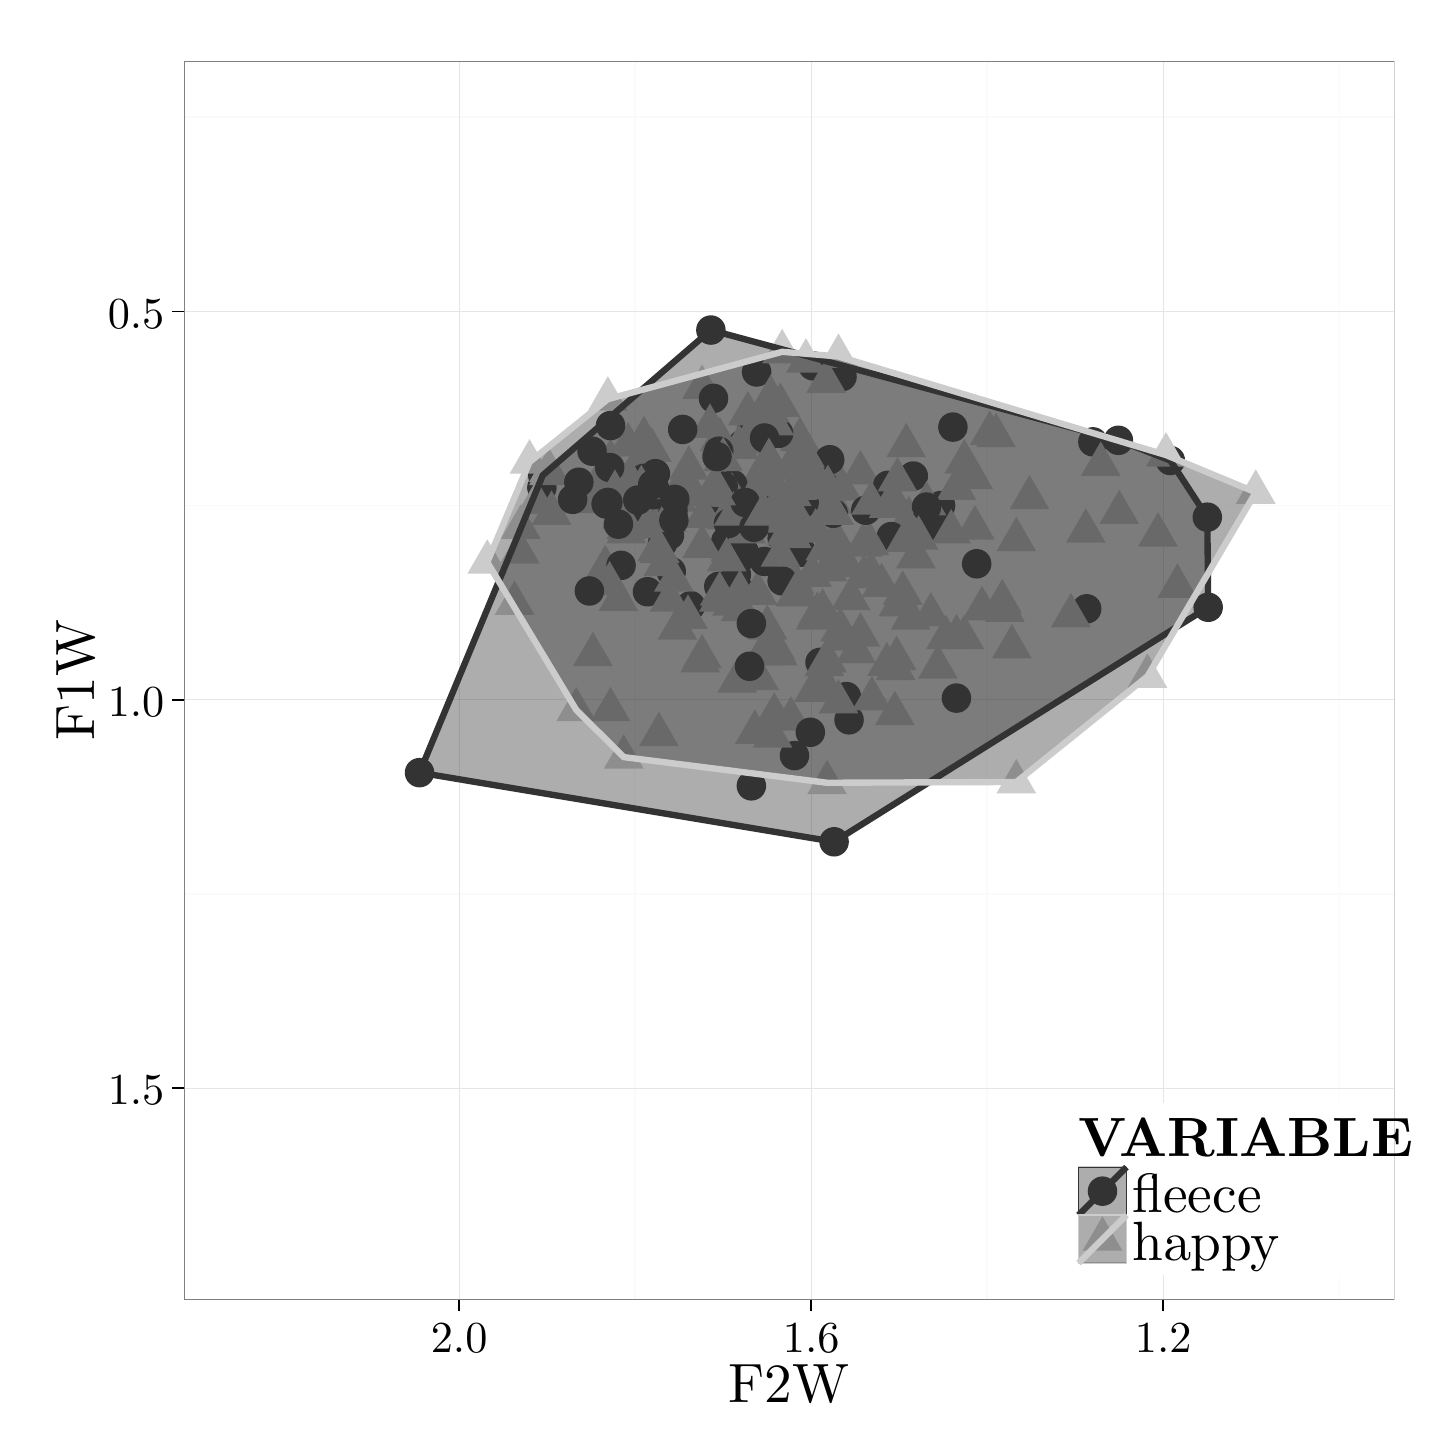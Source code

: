 % Created by tikzDevice version 0.8.1 on 2016-02-09 02:14:19
% !TEX encoding = UTF-8 Unicode
\begin{tikzpicture}[x=1pt,y=1pt]
\definecolor{fillColor}{RGB}{255,255,255}
\path[use as bounding box,fill=fillColor,fill opacity=0.00] (0,0) rectangle (505.89,505.89);
\begin{scope}
\path[clip] (  0.00,  0.00) rectangle (505.89,505.89);
\definecolor{drawColor}{RGB}{255,255,255}
\definecolor{fillColor}{RGB}{255,255,255}

\path[draw=drawColor,line width= 0.6pt,line join=round,line cap=round,fill=fillColor] (  0.00, -0.00) rectangle (505.89,505.89);
\end{scope}
\begin{scope}
\path[clip] ( 56.50, 46.31) rectangle (493.85,493.84);
\definecolor{fillColor}{RGB}{255,255,255}

\path[fill=fillColor] ( 56.50, 46.31) rectangle (493.85,493.84);
\definecolor{drawColor}{gray}{0.98}

\path[draw=drawColor,line width= 0.6pt,line join=round] ( 56.50,473.50) --
	(493.85,473.50);

\path[draw=drawColor,line width= 0.6pt,line join=round] ( 56.50,333.21) --
	(493.85,333.21);

\path[draw=drawColor,line width= 0.6pt,line join=round] ( 56.50,192.91) --
	(493.85,192.91);

\path[draw=drawColor,line width= 0.6pt,line join=round] (473.97, 46.31) --
	(473.97,493.84);

\path[draw=drawColor,line width= 0.6pt,line join=round] (346.74, 46.31) --
	(346.74,493.84);

\path[draw=drawColor,line width= 0.6pt,line join=round] (219.51, 46.31) --
	(219.51,493.84);
\definecolor{drawColor}{gray}{0.90}

\path[draw=drawColor,line width= 0.2pt,line join=round] ( 56.50,403.36) --
	(493.85,403.36);

\path[draw=drawColor,line width= 0.2pt,line join=round] ( 56.50,263.06) --
	(493.85,263.06);

\path[draw=drawColor,line width= 0.2pt,line join=round] ( 56.50,122.77) --
	(493.85,122.77);

\path[draw=drawColor,line width= 0.2pt,line join=round] (410.35, 46.31) --
	(410.35,493.84);

\path[draw=drawColor,line width= 0.2pt,line join=round] (283.13, 46.31) --
	(283.13,493.84);

\path[draw=drawColor,line width= 0.2pt,line join=round] (155.90, 46.31) --
	(155.90,493.84);
\definecolor{fillColor}{gray}{0.80}

\path[fill=fillColor] (302.21,315.69) --
	(309.39,303.25) --
	(295.03,303.25) --
	cycle;
\definecolor{fillColor}{gray}{0.20}

\path[fill=fillColor] (257.68,302.06) circle (  5.33);

\path[fill=fillColor] (258.63,325.91) circle (  5.33);
\definecolor{fillColor}{gray}{0.80}

\path[fill=fillColor] (304.75,316.81) --
	(311.94,304.37) --
	(297.57,304.37) --
	cycle;
\definecolor{fillColor}{gray}{0.20}

\path[fill=fillColor] (263.41,381.47) circle (  5.33);
\definecolor{fillColor}{gray}{0.80}

\path[fill=fillColor] (282.81,340.94) --
	(289.99,328.50) --
	(275.62,328.50) --
	cycle;
\definecolor{fillColor}{gray}{0.20}

\path[fill=fillColor] (294.26,379.79) circle (  5.33);
\definecolor{fillColor}{gray}{0.80}

\path[fill=fillColor] (292.99,395.38) --
	(300.17,382.93) --
	(285.80,382.93) --
	cycle;

\path[fill=fillColor] (278.67,309.80) --
	(285.86,297.35) --
	(271.49,297.35) --
	cycle;

\path[fill=fillColor] (278.99,365.35) --
	(286.18,352.91) --
	(271.81,352.91) --
	cycle;

\path[fill=fillColor] (300.94,353.29) --
	(308.12,340.84) --
	(293.75,340.84) --
	cycle;
\definecolor{fillColor}{gray}{0.20}

\path[fill=fillColor] (283.76,383.71) circle (  5.33);

\path[fill=fillColor] (258.32,355.37) circle (  5.33);

\path[fill=fillColor] (239.55,297.01) circle (  5.33);
\definecolor{fillColor}{gray}{0.80}

\path[fill=fillColor] (301.89,327.19) --
	(309.08,314.75) --
	(294.71,314.75) --
	cycle;

\path[fill=fillColor] (288.53,386.40) --
	(295.72,373.95) --
	(281.35,373.95) --
	cycle;
\definecolor{fillColor}{gray}{0.20}

\path[fill=fillColor] (291.40,211.71) circle (  5.33);
\definecolor{fillColor}{gray}{0.80}

\path[fill=fillColor] (290.76,342.63) --
	(297.94,330.18) --
	(283.57,330.18) --
	cycle;

\path[fill=fillColor] (318.43,336.73) --
	(325.62,324.29) --
	(311.25,324.29) --
	cycle;
\definecolor{fillColor}{gray}{0.20}

\path[fill=fillColor] (261.50,360.14) circle (  5.33);
\definecolor{fillColor}{gray}{0.80}

\path[fill=fillColor] (271.99,377.70) --
	(279.18,365.26) --
	(264.81,365.26) --
	cycle;
\definecolor{fillColor}{gray}{0.20}

\path[fill=fillColor] (272.63,321.42) circle (  5.33);
\definecolor{fillColor}{gray}{0.80}

\path[fill=fillColor] (255.45,312.60) --
	(262.64,300.16) --
	(248.27,300.16) --
	cycle;

\path[fill=fillColor] (277.40,357.78) --
	(284.59,345.33) --
	(270.22,345.33) --
	cycle;

\path[fill=fillColor] (284.40,352.45) --
	(291.58,340.00) --
	(277.21,340.00) --
	cycle;

\path[fill=fillColor] (265.63,367.60) --
	(272.82,355.15) --
	(258.45,355.15) --
	cycle;

\path[fill=fillColor] (281.22,393.69) --
	(288.40,381.25) --
	(274.03,381.25) --
	cycle;
\definecolor{fillColor}{gray}{0.20}

\path[fill=fillColor] (271.36,359.30) circle (  5.33);
\definecolor{fillColor}{gray}{0.80}

\path[fill=fillColor] (297.44,307.83) --
	(304.62,295.39) --
	(290.25,295.39) --
	cycle;

\path[fill=fillColor] (268.18,375.74) --
	(275.36,363.29) --
	(260.99,363.29) --
	cycle;

\path[fill=fillColor] (317.48,363.11) --
	(324.66,350.67) --
	(310.29,350.67) --
	cycle;

\path[fill=fillColor] (338.47,293.80) --
	(345.65,281.36) --
	(331.28,281.36) --
	cycle;

\path[fill=fillColor] (268.81,355.81) --
	(276.00,343.37) --
	(261.63,343.37) --
	cycle;

\path[fill=fillColor] (243.69,384.15) --
	(250.87,371.71) --
	(236.50,371.71) --
	cycle;

\path[fill=fillColor] (260.23,374.61) --
	(267.41,362.17) --
	(253.04,362.17) --
	cycle;

\path[fill=fillColor] (265.95,350.76) --
	(273.14,338.32) --
	(258.77,338.32) --
	cycle;

\path[fill=fillColor] (272.63,397.06) --
	(279.81,384.62) --
	(265.44,384.62) --
	cycle;

\path[fill=fillColor] (265.00,353.29) --
	(272.18,340.84) --
	(257.81,340.84) --
	cycle;

\path[fill=fillColor] (268.49,380.51) --
	(275.68,368.06) --
	(261.31,368.06) --
	cycle;

\path[fill=fillColor] (257.04,362.55) --
	(264.23,350.10) --
	(249.86,350.10) --
	cycle;
\definecolor{fillColor}{gray}{0.20}

\path[fill=fillColor] (249.73,304.03) circle (  5.33);
\definecolor{fillColor}{gray}{0.80}

\path[fill=fillColor] (287.26,354.13) --
	(294.45,341.69) --
	(280.08,341.69) --
	cycle;
\definecolor{fillColor}{gray}{0.20}

\path[fill=fillColor] (246.87,396.62) circle (  5.33);

\path[fill=fillColor] (221.42,328.16) circle (  5.33);

\path[fill=fillColor] (286.31,276.53) circle (  5.33);
\definecolor{fillColor}{gray}{0.80}

\path[fill=fillColor] (291.71,328.88) --
	(298.90,316.43) --
	(284.53,316.43) --
	cycle;

\path[fill=fillColor] (277.08,313.73) --
	(284.27,301.28) --
	(269.90,301.28) --
	cycle;

\path[fill=fillColor] (254.50,305.87) --
	(261.68,293.43) --
	(247.32,293.43) --
	cycle;
\definecolor{fillColor}{gray}{0.20}

\path[fill=fillColor] (266.27,328.16) circle (  5.33);
\definecolor{fillColor}{gray}{0.80}

\path[fill=fillColor] (263.72,309.80) --
	(270.91,297.35) --
	(256.54,297.35) --
	cycle;

\path[fill=fillColor] (310.48,283.98) --
	(317.66,271.54) --
	(303.29,271.54) --
	cycle;
\definecolor{fillColor}{gray}{0.20}

\path[fill=fillColor] (232.55,309.36) circle (  5.33);

\path[fill=fillColor] (296.80,255.77) circle (  5.33);
\definecolor{fillColor}{gray}{0.80}

\path[fill=fillColor] (326.38,301.94) --
	(333.57,289.50) --
	(319.20,289.50) --
	cycle;

\path[fill=fillColor] (265.63,287.91) --
	(272.82,275.47) --
	(258.45,275.47) --
	cycle;
\definecolor{fillColor}{gray}{0.20}

\path[fill=fillColor] (295.85,264.18) circle (  5.33);
\definecolor{fillColor}{gray}{0.80}

\path[fill=fillColor] (331.79,293.80) --
	(338.98,281.36) --
	(324.61,281.36) --
	cycle;

\path[fill=fillColor] (284.72,300.82) --
	(291.90,288.38) --
	(277.53,288.38) --
	cycle;

\path[fill=fillColor] (271.04,287.91) --
	(278.22,275.47) --
	(263.85,275.47) --
	cycle;

\path[fill=fillColor] (249.73,307.27) --
	(256.91,294.83) --
	(242.54,294.83) --
	cycle;
\definecolor{fillColor}{gray}{0.20}

\path[fill=fillColor] (329.88,333.21) circle (  5.33);
\definecolor{fillColor}{gray}{0.80}

\path[fill=fillColor] (285.35,302.22) --
	(292.54,289.78) --
	(278.17,289.78) --
	cycle;
\definecolor{fillColor}{gray}{0.20}

\path[fill=fillColor] (229.37,319.46) circle (  5.33);

\path[fill=fillColor] (312.07,321.98) circle (  5.33);
\definecolor{fillColor}{gray}{0.80}

\path[fill=fillColor] (275.17,330.56) --
	(282.36,318.12) --
	(267.99,318.12) --
	cycle;

\path[fill=fillColor] (253.86,325.51) --
	(261.05,313.07) --
	(246.68,313.07) --
	cycle;
\definecolor{fillColor}{gray}{0.20}

\path[fill=fillColor] (223.97,302.06) circle (  5.33);
\definecolor{fillColor}{gray}{0.80}

\path[fill=fillColor] (289.17,318.22) --
	(296.35,305.77) --
	(281.98,305.77) --
	cycle;

\path[fill=fillColor] (257.68,303.91) --
	(264.87,291.46) --
	(250.50,291.46) --
	cycle;

\path[fill=fillColor] (224.60,339.82) --
	(231.79,327.38) --
	(217.42,327.38) --
	cycle;

\path[fill=fillColor] (320.98,322.99) --
	(328.16,310.54) --
	(313.79,310.54) --
	cycle;
\definecolor{fillColor}{gray}{0.20}

\path[fill=fillColor] (269.13,336.58) circle (  5.33);

\path[fill=fillColor] (310.80,340.50) circle (  5.33);

\path[fill=fillColor] (262.77,330.12) circle (  5.33);
\definecolor{fillColor}{gray}{0.80}

\path[fill=fillColor] (269.77,370.97) --
	(276.95,358.52) --
	(262.58,358.52) --
	cycle;

\path[fill=fillColor] (349.92,366.76) --
	(357.10,354.31) --
	(342.74,354.31) --
	cycle;
\definecolor{fillColor}{gray}{0.20}

\path[fill=fillColor] (289.49,339.10) circle (  5.33);
\definecolor{fillColor}{gray}{0.80}

\path[fill=fillColor] (216.33,333.65) --
	(223.52,321.20) --
	(209.15,321.20) --
	cycle;

\path[fill=fillColor] (319.07,300.82) --
	(326.25,288.38) --
	(311.88,288.38) --
	cycle;
\definecolor{fillColor}{gray}{0.20}

\path[fill=fillColor] (256.09,308.24) circle (  5.33);
\definecolor{fillColor}{gray}{0.80}

\path[fill=fillColor] (300.94,294.65) --
	(308.12,282.20) --
	(293.75,282.20) --
	cycle;
\definecolor{fillColor}{gray}{0.20}

\path[fill=fillColor] (250.68,335.45) circle (  5.33);
\definecolor{fillColor}{gray}{0.80}

\path[fill=fillColor] (231.92,307.27) --
	(239.10,294.83) --
	(224.73,294.83) --
	cycle;

\path[fill=fillColor] (278.99,361.15) --
	(286.18,348.70) --
	(271.81,348.70) --
	cycle;

\path[fill=fillColor] (233.51,314.57) --
	(240.69,302.12) --
	(226.32,302.12) --
	cycle;

\path[fill=fillColor] (262.77,259.57) --
	(269.95,247.13) --
	(255.58,247.13) --
	cycle;

\path[fill=fillColor] (277.72,323.55) --
	(284.90,311.10) --
	(270.53,311.10) --
	cycle;

\path[fill=fillColor] (267.22,297.45) --
	(274.41,285.01) --
	(260.04,285.01) --
	cycle;

\path[fill=fillColor] (317.16,328.88) --
	(324.34,316.43) --
	(309.97,316.43) --
	cycle;

\path[fill=fillColor] (252.27,337.02) --
	(259.46,324.57) --
	(245.09,324.57) --
	cycle;

\path[fill=fillColor] (285.67,353.85) --
	(292.86,341.41) --
	(278.49,341.41) --
	cycle;

\path[fill=fillColor] (292.67,327.76) --
	(299.85,315.31) --
	(285.48,315.31) --
	cycle;

\path[fill=fillColor] (218.56,353.01) --
	(225.74,340.56) --
	(211.37,340.56) --
	cycle;

\path[fill=fillColor] (259.91,364.51) --
	(267.09,352.07) --
	(252.72,352.07) --
	cycle;

\path[fill=fillColor] (277.40,354.97) --
	(284.59,342.53) --
	(270.22,342.53) --
	cycle;

\path[fill=fillColor] (225.56,361.43) --
	(232.74,348.98) --
	(218.37,348.98) --
	cycle;

\path[fill=fillColor] (265.95,335.89) --
	(273.14,323.45) --
	(258.77,323.45) --
	cycle;

\path[fill=fillColor] (234.78,343.47) --
	(241.96,331.02) --
	(227.59,331.02) --
	cycle;

\path[fill=fillColor] (264.36,368.72) --
	(271.54,356.28) --
	(257.18,356.28) --
	cycle;
\definecolor{fillColor}{gray}{0.20}

\path[fill=fillColor] (252.27,320.30) circle (  5.33);
\definecolor{fillColor}{gray}{0.80}

\path[fill=fillColor] (210.61,357.50) --
	(217.79,345.05) --
	(203.42,345.05) --
	cycle;
\definecolor{fillColor}{gray}{0.20}

\path[fill=fillColor] (233.19,331.24) circle (  5.33);
\definecolor{fillColor}{gray}{0.80}

\path[fill=fillColor] (287.90,276.69) --
	(295.08,264.24) --
	(280.71,264.24) --
	cycle;
\definecolor{fillColor}{gray}{0.20}

\path[fill=fillColor] (256.73,313.29) circle (  5.33);

\path[fill=fillColor] (247.82,371.93) circle (  5.33);
\definecolor{fillColor}{gray}{0.80}

\path[fill=fillColor] (262.45,346.56) --
	(269.64,334.11) --
	(255.27,334.11) --
	cycle;
\definecolor{fillColor}{gray}{0.20}

\path[fill=fillColor] (277.08,242.86) circle (  5.33);
\definecolor{fillColor}{gray}{0.80}

\path[fill=fillColor] (269.77,265.75) --
	(276.95,253.30) --
	(262.58,253.30) --
	cycle;
\definecolor{fillColor}{gray}{0.20}

\path[fill=fillColor] (220.47,332.65) circle (  5.33);
\definecolor{fillColor}{gray}{0.80}

\path[fill=fillColor] (287.90,283.98) --
	(295.08,271.54) --
	(280.71,271.54) --
	cycle;

\path[fill=fillColor] (299.35,288.75) --
	(306.53,276.31) --
	(292.16,276.31) --
	cycle;

\path[fill=fillColor] (284.08,274.73) --
	(291.27,262.28) --
	(276.90,262.28) --
	cycle;

\path[fill=fillColor] (259.59,339.54) --
	(266.77,327.10) --
	(252.40,327.10) --
	cycle;
\definecolor{fillColor}{gray}{0.20}

\path[fill=fillColor] (272.63,305.99) circle (  5.33);

\path[fill=fillColor] (254.82,340.78) circle (  5.33);

\path[fill=fillColor] (279.63,316.37) circle (  5.33);
\definecolor{fillColor}{gray}{0.80}

\path[fill=fillColor] (266.27,374.33) --
	(273.45,361.89) --
	(259.08,361.89) --
	cycle;

\path[fill=fillColor] (280.26,350.76) --
	(287.45,338.32) --
	(273.08,338.32) --
	cycle;
\definecolor{fillColor}{gray}{0.20}

\path[fill=fillColor] (291.08,330.40) circle (  5.33);
\definecolor{fillColor}{gray}{0.80}

\path[fill=fillColor] (316.20,309.80) --
	(323.39,297.35) --
	(309.02,297.35) --
	cycle;

\path[fill=fillColor] (313.98,286.23) --
	(321.16,273.78) --
	(306.79,273.78) --
	cycle;
\definecolor{fillColor}{gray}{0.20}

\path[fill=fillColor] (258.95,316.37) circle (  5.33);
\definecolor{fillColor}{gray}{0.80}

\path[fill=fillColor] (288.85,285.39) --
	(296.04,272.94) --
	(281.67,272.94) --
	cycle;
\definecolor{fillColor}{gray}{0.20}

\path[fill=fillColor] (266.27,357.62) circle (  5.33);
\definecolor{fillColor}{gray}{0.80}

\path[fill=fillColor] (277.40,309.24) --
	(284.59,296.79) --
	(270.22,296.79) --
	cycle;

\path[fill=fillColor] (288.85,339.82) --
	(296.04,327.38) --
	(281.67,327.38) --
	cycle;

\path[fill=fillColor] (266.27,351.89) --
	(273.45,339.44) --
	(259.08,339.44) --
	cycle;

\path[fill=fillColor] (244.32,337.58) --
	(251.51,325.13) --
	(237.14,325.13) --
	cycle;

\path[fill=fillColor] (254.50,345.15) --
	(261.68,332.71) --
	(247.32,332.71) --
	cycle;

\path[fill=fillColor] (313.34,266.31) --
	(320.53,253.86) --
	(306.16,253.86) --
	cycle;

\path[fill=fillColor] (250.05,365.35) --
	(257.23,352.91) --
	(242.86,352.91) --
	cycle;
\definecolor{fillColor}{gray}{0.20}

\path[fill=fillColor] (251.32,340.22) circle (  5.33);
\definecolor{fillColor}{gray}{0.80}

\path[fill=fillColor] (275.81,264.34) --
	(283.00,251.90) --
	(268.63,251.90) --
	cycle;

\path[fill=fillColor] (294.26,347.40) --
	(301.44,334.95) --
	(287.07,334.95) --
	cycle;

\path[fill=fillColor] (279.95,352.45) --
	(287.13,340.00) --
	(272.76,340.00) --
	cycle;

\path[fill=fillColor] (264.36,278.93) --
	(271.54,266.49) --
	(257.18,266.49) --
	cycle;

\path[fill=fillColor] (214.74,337.30) --
	(221.93,324.85) --
	(207.56,324.85) --
	cycle;

\path[fill=fillColor] (216.97,363.39) --
	(224.15,350.95) --
	(209.78,350.95) --
	cycle;

\path[fill=fillColor] (205.84,347.96) --
	(213.02,335.51) --
	(198.65,335.51) --
	cycle;

\path[fill=fillColor] (222.69,365.64) --
	(229.88,353.19) --
	(215.51,353.19) --
	cycle;

\path[fill=fillColor] (223.01,352.45) --
	(230.20,340.00) --
	(215.83,340.00) --
	cycle;

\path[fill=fillColor] (224.28,333.93) --
	(231.47,321.48) --
	(217.10,321.48) --
	cycle;

\path[fill=fillColor] (240.51,345.43) --
	(247.69,332.99) --
	(233.32,332.99) --
	cycle;

\path[fill=fillColor] (236.05,348.52) --
	(243.24,336.08) --
	(228.87,336.08) --
	cycle;

\path[fill=fillColor] (209.65,379.95) --
	(216.84,367.50) --
	(202.47,367.50) --
	cycle;
\definecolor{fillColor}{gray}{0.20}

\path[fill=fillColor] (226.83,344.71) circle (  5.33);
\definecolor{fillColor}{gray}{0.80}

\path[fill=fillColor] (246.55,370.12) --
	(253.73,357.68) --
	(239.36,357.68) --
	cycle;
\definecolor{fillColor}{gray}{0.20}

\path[fill=fillColor] (249.73,352.85) circle (  5.33);

\path[fill=fillColor] (231.92,322.55) circle (  5.33);

\path[fill=fillColor] (384.91,356.22) circle (  5.33);
\definecolor{fillColor}{gray}{0.80}

\path[fill=fillColor] (275.49,337.30) --
	(282.68,324.85) --
	(268.31,324.85) --
	cycle;
\definecolor{fillColor}{gray}{0.20}

\path[fill=fillColor] (327.97,325.07) circle (  5.33);
\definecolor{fillColor}{gray}{0.80}

\path[fill=fillColor] (259.59,331.96) --
	(266.77,319.52) --
	(252.40,319.52) --
	cycle;

\path[fill=fillColor] (283.44,316.25) --
	(290.63,303.81) --
	(276.26,303.81) --
	cycle;

\path[fill=fillColor] (362.01,344.31) --
	(369.19,331.87) --
	(354.82,331.87) --
	cycle;

\path[fill=fillColor] (357.24,329.16) --
	(364.42,316.71) --
	(350.05,316.71) --
	cycle;
\definecolor{fillColor}{gray}{0.20}

\path[fill=fillColor] (185.80,339.66) circle (  5.33);

\path[fill=fillColor] (226.51,339.38) circle (  5.33);

\path[fill=fillColor] (269.77,332.09) circle (  5.33);
\definecolor{fillColor}{gray}{0.80}

\path[fill=fillColor] (279.63,336.73) --
	(286.81,324.29) --
	(272.44,324.29) --
	cycle;

\path[fill=fillColor] (313.66,282.58) --
	(320.85,270.14) --
	(306.48,270.14) --
	cycle;
\definecolor{fillColor}{gray}{0.20}

\path[fill=fillColor] (226.19,337.14) circle (  5.33);
\definecolor{fillColor}{gray}{0.80}

\path[fill=fillColor] (274.54,343.75) --
	(281.72,331.31) --
	(267.35,331.31) --
	cycle;

\path[fill=fillColor] (285.99,347.40) --
	(293.17,334.95) --
	(278.80,334.95) --
	cycle;
\definecolor{fillColor}{gray}{0.20}

\path[fill=fillColor] (282.81,251.28) circle (  5.33);
\definecolor{fillColor}{gray}{0.80}

\path[fill=fillColor] (292.99,270.52) --
	(300.17,258.07) --
	(285.80,258.07) --
	cycle;
\definecolor{fillColor}{gray}{0.20}

\path[fill=fillColor] (266.27,313.01) circle (  5.33);
\definecolor{fillColor}{gray}{0.80}

\path[fill=fillColor] (293.62,296.61) --
	(300.81,284.17) --
	(286.44,284.17) --
	cycle;

\path[fill=fillColor] (287.58,338.98) --
	(294.76,326.54) --
	(280.39,326.54) --
	cycle;

\path[fill=fillColor] (333.70,331.96) --
	(340.88,319.52) --
	(326.51,319.52) --
	cycle;

\path[fill=fillColor] (228.42,324.95) --
	(235.60,312.51) --
	(221.23,312.51) --
	cycle;

\path[fill=fillColor] (314.61,305.59) --
	(321.80,293.15) --
	(307.43,293.15) --
	cycle;

\path[fill=fillColor] (335.61,294.09) --
	(342.79,281.64) --
	(328.42,281.64) --
	cycle;

\path[fill=fillColor] (238.60,301.10) --
	(245.78,288.66) --
	(231.41,288.66) --
	cycle;

\path[fill=fillColor] (341.65,351.61) --
	(348.84,339.16) --
	(334.47,339.16) --
	cycle;

\path[fill=fillColor] (243.69,326.63) --
	(250.87,314.19) --
	(236.50,314.19) --
	cycle;

\path[fill=fillColor] (328.93,283.14) --
	(336.11,270.70) --
	(321.74,270.70) --
	cycle;

\path[fill=fillColor] (288.85,241.34) --
	(296.04,228.89) --
	(281.67,228.89) --
	cycle;

\path[fill=fillColor] (216.33,331.96) --
	(223.52,319.52) --
	(209.15,319.52) --
	cycle;

\path[fill=fillColor] (308.57,312.60) --
	(315.76,300.16) --
	(301.39,300.16) --
	cycle;

\path[fill=fillColor] (267.22,297.17) --
	(274.41,284.73) --
	(260.04,284.73) --
	cycle;

\path[fill=fillColor] (287.26,303.34) --
	(294.45,290.90) --
	(280.08,290.90) --
	cycle;

\path[fill=fillColor] (288.22,325.79) --
	(295.40,313.35) --
	(281.03,313.35) --
	cycle;

\path[fill=fillColor] (295.85,319.90) --
	(303.03,307.46) --
	(288.66,307.46) --
	cycle;

\path[fill=fillColor] (279.31,334.21) --
	(286.49,321.77) --
	(272.12,321.77) --
	cycle;

\path[fill=fillColor] (251.32,358.06) --
	(258.50,345.61) --
	(244.13,345.61) --
	cycle;

\path[fill=fillColor] (257.36,310.08) --
	(264.55,297.63) --
	(250.18,297.63) --
	cycle;
\definecolor{fillColor}{gray}{0.20}

\path[fill=fillColor] (289.81,349.76) circle (  5.33);
\definecolor{fillColor}{gray}{0.80}

\path[fill=fillColor] (189.30,338.70) --
	(196.48,326.25) --
	(182.11,326.25) --
	cycle;
\definecolor{fillColor}{gray}{0.20}

\path[fill=fillColor] (186.12,344.15) circle (  5.33);

\path[fill=fillColor] (253.23,326.75) circle (  5.33);
\definecolor{fillColor}{gray}{0.80}

\path[fill=fillColor] (357.24,241.62) --
	(364.42,229.17) --
	(350.05,229.17) --
	cycle;
\definecolor{fillColor}{gray}{0.20}

\path[fill=fillColor] (426.26,329.00) circle (  5.33);
\definecolor{fillColor}{gray}{0.80}

\path[fill=fillColor] (178.16,333.65) --
	(185.35,321.20) --
	(170.98,321.20) --
	cycle;

\path[fill=fillColor] (243.69,286.79) --
	(250.87,274.35) --
	(236.50,274.35) --
	cycle;

\path[fill=fillColor] (304.12,327.76) --
	(311.30,315.31) --
	(296.93,315.31) --
	cycle;

\path[fill=fillColor] (166.08,321.02) --
	(173.26,308.58) --
	(158.89,308.58) --
	cycle;
\definecolor{fillColor}{gray}{0.20}

\path[fill=fillColor] (141.59,236.69) circle (  5.33);

\path[fill=fillColor] (280.58,334.33) circle (  5.33);

\path[fill=fillColor] (335.61,263.62) circle (  5.33);

\path[fill=fillColor] (276.76,334.89) circle (  5.33);
\definecolor{fillColor}{gray}{0.80}

\path[fill=fillColor] (270.09,290.16) --
	(277.27,277.71) --
	(262.90,277.71) --
	cycle;
\definecolor{fillColor}{gray}{0.20}

\path[fill=fillColor] (412.90,349.48) circle (  5.33);
\definecolor{fillColor}{gray}{0.80}

\path[fill=fillColor] (342.29,333.37) --
	(349.47,320.92) --
	(335.10,320.92) --
	cycle;
\definecolor{fillColor}{gray}{0.20}

\path[fill=fillColor] (320.02,343.87) circle (  5.33);
\definecolor{fillColor}{gray}{0.80}

\path[fill=fillColor] (352.15,306.71) --
	(359.33,294.27) --
	(344.96,294.27) --
	cycle;

\path[fill=fillColor] (335.61,347.68) --
	(342.79,335.23) --
	(328.42,335.23) --
	cycle;

\path[fill=fillColor] (175.94,306.15) --
	(183.12,293.71) --
	(168.75,293.71) --
	cycle;

\path[fill=fillColor] (256.41,278.09) --
	(263.59,265.65) --
	(249.22,265.65) --
	cycle;
\definecolor{fillColor}{gray}{0.20}

\path[fill=fillColor] (394.13,356.78) circle (  5.33);
\definecolor{fillColor}{gray}{0.80}

\path[fill=fillColor] (215.38,250.59) --
	(222.56,238.15) --
	(208.19,238.15) --
	cycle;

\path[fill=fillColor] (387.77,356.38) --
	(394.95,343.93) --
	(380.58,343.93) --
	cycle;

\path[fill=fillColor] (411.31,359.74) --
	(418.49,347.30) --
	(404.12,347.30) --
	cycle;

\path[fill=fillColor] (229.69,320.18) --
	(236.88,307.74) --
	(222.51,307.74) --
	cycle;
\definecolor{fillColor}{gray}{0.20}

\path[fill=fillColor] (382.68,295.89) circle (  5.33);

\path[fill=fillColor] (210.61,362.11) circle (  5.33);
\definecolor{fillColor}{gray}{0.80}

\path[fill=fillColor] (234.78,297.17) --
	(241.96,284.73) --
	(227.59,284.73) --
	cycle;
\definecolor{fillColor}{gray}{0.20}

\path[fill=fillColor] (342.92,312.16) circle (  5.33);

\path[fill=fillColor] (260.86,275.13) circle (  5.33);
\definecolor{fillColor}{gray}{0.80}

\path[fill=fillColor] (275.49,341.50) --
	(282.68,329.06) --
	(268.31,329.06) --
	cycle;
\definecolor{fillColor}{gray}{0.20}

\path[fill=fillColor] (222.69,343.03) circle (  5.33);
\definecolor{fillColor}{gray}{0.80}

\path[fill=fillColor] (208.70,319.06) --
	(215.88,306.61) --
	(201.51,306.61) --
	cycle;
\definecolor{fillColor}{gray}{0.20}

\path[fill=fillColor] (302.85,331.52) circle (  5.33);
\definecolor{fillColor}{gray}{0.80}

\path[fill=fillColor] (271.99,323.55) --
	(279.18,311.10) --
	(264.81,311.10) --
	cycle;

\path[fill=fillColor] (200.75,342.91) --
	(207.93,330.46) --
	(193.56,330.46) --
	cycle;

\path[fill=fillColor] (267.22,352.73) --
	(274.41,340.28) --
	(260.04,340.28) --
	cycle;

\path[fill=fillColor] (267.86,357.78) --
	(275.04,345.33) --
	(260.67,345.33) --
	cycle;
\definecolor{fillColor}{gray}{0.20}

\path[fill=fillColor] (210.29,346.96) circle (  5.33);

\path[fill=fillColor] (203.93,352.85) circle (  5.33);

\path[fill=fillColor] (214.42,311.60) circle (  5.33);
\definecolor{fillColor}{gray}{0.80}

\path[fill=fillColor] (213.47,307.55) --
	(220.65,295.11) --
	(206.28,295.11) --
	cycle;
\definecolor{fillColor}{gray}{0.20}

\path[fill=fillColor] (213.47,326.47) circle (  5.33);
\definecolor{fillColor}{gray}{0.80}

\path[fill=fillColor] (255.14,338.42) --
	(262.32,325.97) --
	(247.95,325.97) --
	cycle;

\path[fill=fillColor] (355.65,290.44) --
	(362.83,277.99) --
	(348.46,277.99) --
	cycle;
\definecolor{fillColor}{gray}{0.20}

\path[fill=fillColor] (426.57,296.45) circle (  5.33);
\definecolor{fillColor}{gray}{0.80}

\path[fill=fillColor] (228.10,258.73) --
	(235.29,246.29) --
	(220.92,246.29) --
	cycle;
\definecolor{fillColor}{gray}{0.20}

\path[fill=fillColor] (261.50,290.56) circle (  5.33);
\definecolor{fillColor}{gray}{0.80}

\path[fill=fillColor] (243.05,285.39) --
	(250.23,272.94) --
	(235.86,272.94) --
	cycle;

\path[fill=fillColor] (267.22,349.08) --
	(274.41,336.64) --
	(260.04,336.64) --
	cycle;

\path[fill=fillColor] (324.79,342.07) --
	(331.98,329.62) --
	(317.61,329.62) --
	cycle;

\path[fill=fillColor] (188.34,353.01) --
	(195.53,340.56) --
	(181.16,340.56) --
	cycle;

\path[fill=fillColor] (210.29,313.17) --
	(217.47,300.72) --
	(203.10,300.72) --
	cycle;
\definecolor{fillColor}{gray}{0.20}

\path[fill=fillColor] (196.93,335.45) circle (  5.33);
\definecolor{fillColor}{gray}{0.80}

\path[fill=fillColor] (227.46,325.51) --
	(234.65,313.07) --
	(220.28,313.07) --
	cycle;

\path[fill=fillColor] (276.13,330.28) --
	(283.31,317.84) --
	(268.94,317.84) --
	cycle;

\path[fill=fillColor] (276.13,345.43) --
	(283.31,332.99) --
	(268.94,332.99) --
	cycle;

\path[fill=fillColor] (218.56,348.80) --
	(225.74,336.36) --
	(211.37,336.36) --
	cycle;

\path[fill=fillColor] (210.61,267.71) --
	(217.79,255.27) --
	(203.42,255.27) --
	cycle;

\path[fill=fillColor] (347.69,367.60) --
	(354.88,355.15) --
	(340.51,355.15) --
	cycle;

\path[fill=fillColor] (221.74,347.96) --
	(228.92,335.51) --
	(214.55,335.51) --
	cycle;

\path[fill=fillColor] (188.34,354.13) --
	(195.53,341.69) --
	(181.16,341.69) --
	cycle;

\path[fill=fillColor] (177.85,324.67) --
	(185.03,312.23) --
	(170.66,312.23) --
	cycle;

\path[fill=fillColor] (230.96,336.17) --
	(238.15,323.73) --
	(223.78,323.73) --
	cycle;

\path[fill=fillColor] (248.46,348.52) --
	(255.64,336.08) --
	(241.27,336.08) --
	cycle;

\path[fill=fillColor] (212.20,346.27) --
	(219.38,333.83) --
	(205.01,333.83) --
	cycle;

\path[fill=fillColor] (181.34,357.22) --
	(188.53,344.77) --
	(174.16,344.77) --
	cycle;
\definecolor{fillColor}{gray}{0.20}

\path[fill=fillColor] (233.51,327.88) circle (  5.33);
\definecolor{fillColor}{gray}{0.80}

\path[fill=fillColor] (238.91,354.97) --
	(246.10,342.53) --
	(231.73,342.53) --
	cycle;
\definecolor{fillColor}{gray}{0.20}

\path[fill=fillColor] (199.16,341.63) circle (  5.33);
\definecolor{fillColor}{gray}{0.80}

\path[fill=fillColor] (278.04,347.68) --
	(285.22,335.23) --
	(270.85,335.23) --
	cycle;
\definecolor{fillColor}{gray}{0.20}

\path[fill=fillColor] (261.50,231.92) circle (  5.33);

\path[fill=fillColor] (202.97,302.34) circle (  5.33);

\path[fill=fillColor] (220.47,335.17) circle (  5.33);
\definecolor{fillColor}{gray}{0.80}

\path[fill=fillColor] (338.47,357.22) --
	(345.65,344.77) --
	(331.28,344.77) --
	cycle;
\definecolor{fillColor}{gray}{0.20}

\path[fill=fillColor] (233.83,335.45) circle (  5.33);
\definecolor{fillColor}{gray}{0.80}

\path[fill=fillColor] (274.22,331.40) --
	(281.40,318.96) --
	(267.04,318.96) --
	cycle;

\path[fill=fillColor] (269.13,258.17) --
	(276.32,245.73) --
	(261.95,245.73) --
	cycle;

\path[fill=fillColor] (314.30,350.76) --
	(321.48,338.32) --
	(307.11,338.32) --
	cycle;

\path[fill=fillColor] (284.72,332.25) --
	(291.90,319.80) --
	(277.53,319.80) --
	cycle;

\path[fill=fillColor] (415.44,312.32) --
	(422.63,299.88) --
	(408.26,299.88) --
	cycle;
\definecolor{fillColor}{gray}{0.20}

\path[fill=fillColor] (225.87,340.78) circle (  5.33);

\path[fill=fillColor] (209.65,334.33) circle (  5.33);

\path[fill=fillColor] (324.79,332.65) circle (  5.33);
\definecolor{fillColor}{gray}{0.80}

\path[fill=fillColor] (280.90,359.46) --
	(288.08,347.02) --
	(273.71,347.02) --
	cycle;

\path[fill=fillColor] (250.05,309.52) --
	(257.23,297.07) --
	(242.86,297.07) --
	cycle;

\path[fill=fillColor] (443.75,346.27) --
	(450.93,333.83) --
	(436.56,333.83) --
	cycle;
\definecolor{fillColor}{gray}{0.20}

\path[fill=fillColor] (249.09,350.89) circle (  5.33);
\definecolor{fillColor}{gray}{0.80}

\path[fill=fillColor] (289.17,347.96) --
	(296.35,335.51) --
	(281.98,335.51) --
	cycle;

\path[fill=fillColor] (291.40,338.70) --
	(298.58,326.25) --
	(284.21,326.25) --
	cycle;
\definecolor{fillColor}{gray}{0.20}

\path[fill=fillColor] (334.33,361.55) circle (  5.33);
\definecolor{fillColor}{gray}{0.80}

\path[fill=fillColor] (376.96,301.66) --
	(384.14,289.22) --
	(369.77,289.22) --
	cycle;
\definecolor{fillColor}{gray}{0.20}

\path[fill=fillColor] (259.27,334.33) circle (  5.33);
\definecolor{fillColor}{gray}{0.80}

\path[fill=fillColor] (293.62,293.24) --
	(300.81,280.80) --
	(286.44,280.80) --
	cycle;

\path[fill=fillColor] (269.77,340.10) --
	(276.95,327.66) --
	(262.58,327.66) --
	cycle;

\path[fill=fillColor] (311.12,341.22) --
	(318.30,328.78) --
	(303.93,328.78) --
	cycle;

\path[fill=fillColor] (321.93,329.72) --
	(329.11,317.28) --
	(314.75,317.28) --
	cycle;

\path[fill=fillColor] (198.20,267.71) --
	(205.39,255.27) --
	(191.02,255.27) --
	cycle;
\definecolor{fillColor}{gray}{0.20}

\path[fill=fillColor] (262.45,325.35) circle (  5.33);
\definecolor{fillColor}{gray}{0.80}

\path[fill=fillColor] (305.07,271.64) --
	(312.26,259.19) --
	(297.89,259.19) --
	cycle;

\path[fill=fillColor] (285.67,350.20) --
	(292.86,337.76) --
	(278.49,337.76) --
	cycle;

\path[fill=fillColor] (252.59,321.86) --
	(259.78,309.42) --
	(245.41,309.42) --
	cycle;

\path[fill=fillColor] (344.83,304.19) --
	(352.02,291.74) --
	(337.65,291.74) --
	cycle;

\path[fill=fillColor] (408.44,330.84) --
	(415.63,318.40) --
	(401.26,318.40) --
	cycle;

\path[fill=fillColor] (248.77,345.71) --
	(255.96,333.27) --
	(241.59,333.27) --
	cycle;

\path[fill=fillColor] (353.10,303.63) --
	(360.29,291.18) --
	(345.92,291.18) --
	cycle;

\path[fill=fillColor] (382.36,332.25) --
	(389.55,319.80) --
	(375.18,319.80) --
	cycle;

\path[fill=fillColor] (394.45,338.98) --
	(401.63,326.54) --
	(387.26,326.54) --
	cycle;

\path[fill=fillColor] (404.63,279.78) --
	(411.81,267.33) --
	(397.44,267.33) --
	cycle;

\path[fill=fillColor] (313.02,342.91) --
	(320.21,330.46) --
	(305.84,330.46) --
	cycle;

\path[fill=fillColor] (304.75,342.35) --
	(311.94,329.90) --
	(297.57,329.90) --
	cycle;

\path[fill=fillColor] (265.95,338.42) --
	(273.14,325.97) --
	(258.77,325.97) --
	cycle;

\path[fill=fillColor] (204.25,287.63) --
	(211.43,275.19) --
	(197.06,275.19) --
	cycle;
\definecolor{fillColor}{gray}{0.20}

\path[fill=fillColor] (209.02,333.77) circle (  5.33);
\definecolor{fillColor}{gray}{0.80}

\path[fill=fillColor] (183.89,342.63) --
	(191.07,330.18) --
	(176.70,330.18) --
	cycle;
\definecolor{fillColor}{gray}{0.20}

\path[fill=fillColor] (236.69,360.71) circle (  5.33);
\definecolor{drawColor}{gray}{0.20}
\definecolor{fillColor}{RGB}{51,51,51}

\path[draw=drawColor,line width= 2.3pt,line join=round,line cap=round,fill=fillColor,fill opacity=0.40] (186.12,344.15) --
	(246.87,396.62) --
	(394.13,356.78) --
	(412.90,349.48) --
	(426.26,329.00) --
	(426.57,296.45) --
	(291.40,211.71) --
	(141.59,236.69) --
	cycle;
\definecolor{drawColor}{gray}{0.80}

\path[draw=drawColor,line width= 2.3pt,line join=round,line cap=round,fill=fillColor,fill opacity=0.40] (166.08,312.73) --
	(181.34,348.92) --
	(209.65,371.65) --
	(272.63,388.76) --
	(292.99,387.08) --
	(411.31,351.45) --
	(443.75,337.98) --
	(404.63,271.48) --
	(357.24,233.32) --
	(288.85,233.04) --
	(215.38,242.30) --
	(198.20,259.41) --
	cycle;
\definecolor{drawColor}{gray}{0.50}

\path[draw=drawColor,line width= 0.6pt,line join=round,line cap=round] ( 56.50, 46.31) rectangle (493.85,493.84);
\end{scope}
\begin{scope}
\path[clip] (  0.00,  0.00) rectangle (505.89,505.89);
\definecolor{drawColor}{RGB}{0,0,0}

\node[text=drawColor,anchor=base east,inner sep=0pt, outer sep=0pt, scale=  1.60] at ( 49.39,397.32) {0.5};

\node[text=drawColor,anchor=base east,inner sep=0pt, outer sep=0pt, scale=  1.60] at ( 49.39,257.03) {1.0};

\node[text=drawColor,anchor=base east,inner sep=0pt, outer sep=0pt, scale=  1.60] at ( 49.39,116.73) {1.5};
\end{scope}
\begin{scope}
\path[clip] (  0.00,  0.00) rectangle (505.89,505.89);
\definecolor{drawColor}{RGB}{0,0,0}

\path[draw=drawColor,line width= 0.6pt,line join=round] ( 52.24,403.36) --
	( 56.50,403.36);

\path[draw=drawColor,line width= 0.6pt,line join=round] ( 52.24,263.06) --
	( 56.50,263.06);

\path[draw=drawColor,line width= 0.6pt,line join=round] ( 52.24,122.77) --
	( 56.50,122.77);
\end{scope}
\begin{scope}
\path[clip] (  0.00,  0.00) rectangle (505.89,505.89);
\definecolor{drawColor}{RGB}{0,0,0}

\path[draw=drawColor,line width= 0.6pt,line join=round] (410.35, 42.04) --
	(410.35, 46.31);

\path[draw=drawColor,line width= 0.6pt,line join=round] (283.13, 42.04) --
	(283.13, 46.31);

\path[draw=drawColor,line width= 0.6pt,line join=round] (155.90, 42.04) --
	(155.90, 46.31);
\end{scope}
\begin{scope}
\path[clip] (  0.00,  0.00) rectangle (505.89,505.89);
\definecolor{drawColor}{RGB}{0,0,0}

\node[text=drawColor,anchor=base,inner sep=0pt, outer sep=0pt, scale=  1.60] at (410.35, 27.13) {1.2};

\node[text=drawColor,anchor=base,inner sep=0pt, outer sep=0pt, scale=  1.60] at (283.13, 27.13) {1.6};

\node[text=drawColor,anchor=base,inner sep=0pt, outer sep=0pt, scale=  1.60] at (155.90, 27.13) {2.0};
\end{scope}
\begin{scope}
\path[clip] (  0.00,  0.00) rectangle (505.89,505.89);
\definecolor{drawColor}{RGB}{0,0,0}

\node[text=drawColor,anchor=base,inner sep=0pt, outer sep=0pt, scale=  2.00] at (275.17,  9.03) {F2W};
\end{scope}
\begin{scope}
\path[clip] (  0.00,  0.00) rectangle (505.89,505.89);
\definecolor{drawColor}{RGB}{0,0,0}

\node[text=drawColor,rotate= 90.00,anchor=base,inner sep=0pt, outer sep=0pt, scale=  2.00] at ( 24.12,270.08) {F1W};
\end{scope}
\begin{scope}
\path[clip] (  0.00,  0.00) rectangle (505.89,505.89);
\definecolor{fillColor}{RGB}{255,255,255}

\path[fill=fillColor] (375.44, 55.18) rectangle (484.98,117.15);
\end{scope}
\begin{scope}
\path[clip] (  0.00,  0.00) rectangle (505.89,505.89);
\definecolor{drawColor}{RGB}{0,0,0}

\node[text=drawColor,anchor=base west,inner sep=0pt, outer sep=0pt, scale=  2.00] at (379.71, 98.13) {\bfseries VARIABLE};
\end{scope}
\begin{scope}
\path[clip] (  0.00,  0.00) rectangle (505.89,505.89);
\definecolor{drawColor}{gray}{0.80}
\definecolor{fillColor}{RGB}{255,255,255}

\path[draw=drawColor,line width= 0.6pt,line join=round,line cap=round,fill=fillColor] (379.71, 76.79) rectangle (397.06, 94.13);
\end{scope}
\begin{scope}
\path[clip] (  0.00,  0.00) rectangle (505.89,505.89);
\definecolor{fillColor}{gray}{0.20}

\path[fill=fillColor] (388.38, 85.46) circle (  5.33);
\end{scope}
\begin{scope}
\path[clip] (  0.00,  0.00) rectangle (505.89,505.89);
\definecolor{drawColor}{gray}{0.20}
\definecolor{fillColor}{RGB}{51,51,51}

\path[draw=drawColor,line width= 0.4pt,line join=round,line cap=round,fill=fillColor,fill opacity=0.40] (379.71, 76.79) rectangle (397.06, 94.13);

\path[draw=drawColor,line width= 2.3pt,line join=round] (379.71, 76.79) --
	(397.06, 94.13);
\end{scope}
\begin{scope}
\path[clip] (  0.00,  0.00) rectangle (505.89,505.89);
\definecolor{drawColor}{gray}{0.80}
\definecolor{fillColor}{RGB}{255,255,255}

\path[draw=drawColor,line width= 0.6pt,line join=round,line cap=round,fill=fillColor] (379.71, 59.44) rectangle (397.06, 76.79);
\end{scope}
\begin{scope}
\path[clip] (  0.00,  0.00) rectangle (505.89,505.89);
\definecolor{fillColor}{gray}{0.80}

\path[fill=fillColor] (388.38, 76.41) --
	(395.57, 63.97) --
	(381.20, 63.97) --
	cycle;
\end{scope}
\begin{scope}
\path[clip] (  0.00,  0.00) rectangle (505.89,505.89);
\definecolor{drawColor}{gray}{0.80}
\definecolor{fillColor}{RGB}{51,51,51}

\path[draw=drawColor,line width= 0.4pt,line join=round,line cap=round,fill=fillColor,fill opacity=0.40] (379.71, 59.44) rectangle (397.06, 76.79);

\path[draw=drawColor,line width= 2.3pt,line join=round] (379.71, 59.44) --
	(397.06, 76.79);
\end{scope}
\begin{scope}
\path[clip] (  0.00,  0.00) rectangle (505.89,505.89);
\definecolor{drawColor}{RGB}{0,0,0}

\node[text=drawColor,anchor=base west,inner sep=0pt, outer sep=0pt, scale=  2.00] at (399.22, 77.92) {fleece};
\end{scope}
\begin{scope}
\path[clip] (  0.00,  0.00) rectangle (505.89,505.89);
\definecolor{drawColor}{RGB}{0,0,0}

\node[text=drawColor,anchor=base west,inner sep=0pt, outer sep=0pt, scale=  2.00] at (399.22, 60.57) {happy};
\end{scope}
\end{tikzpicture}
